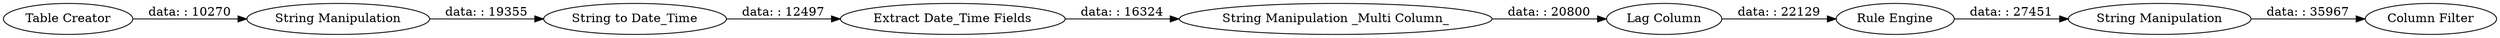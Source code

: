 digraph {
	"3937292605992459845_5" [label="Extract Date_Time Fields"]
	"3937292605992459845_1" [label="Table Creator"]
	"3937292605992459845_11" [label="String Manipulation"]
	"3937292605992459845_8" [label="String Manipulation _Multi Column_"]
	"3937292605992459845_2" [label="String Manipulation"]
	"3937292605992459845_12" [label="Column Filter"]
	"3937292605992459845_9" [label="Lag Column"]
	"3937292605992459845_4" [label="String to Date_Time"]
	"3937292605992459845_10" [label="Rule Engine"]
	"3937292605992459845_5" -> "3937292605992459845_8" [label="data: : 16324"]
	"3937292605992459845_8" -> "3937292605992459845_9" [label="data: : 20800"]
	"3937292605992459845_2" -> "3937292605992459845_4" [label="data: : 19355"]
	"3937292605992459845_9" -> "3937292605992459845_10" [label="data: : 22129"]
	"3937292605992459845_1" -> "3937292605992459845_2" [label="data: : 10270"]
	"3937292605992459845_11" -> "3937292605992459845_12" [label="data: : 35967"]
	"3937292605992459845_10" -> "3937292605992459845_11" [label="data: : 27451"]
	"3937292605992459845_4" -> "3937292605992459845_5" [label="data: : 12497"]
	rankdir=LR
}
